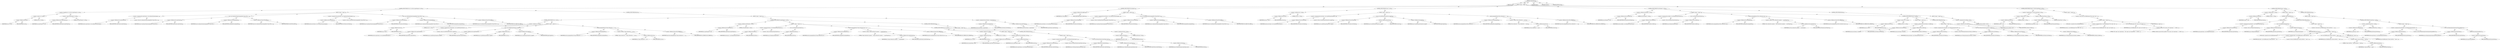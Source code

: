 digraph "createStreams" {  
"111669149706" [label = <(METHOD,createStreams)<SUB>266</SUB>> ]
"115964117015" [label = <(PARAM,this)<SUB>266</SUB>> ]
"25769803789" [label = <(BLOCK,&lt;empty&gt;,&lt;empty&gt;)<SUB>266</SUB>> ]
"47244640258" [label = <(CONTROL_STRUCTURE,IF,if (out == null &amp;&amp; outputProperty == null))<SUB>267</SUB>> ]
"30064771131" [label = <(&lt;operator&gt;.logicalAnd,out == null &amp;&amp; outputProperty == null)<SUB>267</SUB>> ]
"30064771132" [label = <(&lt;operator&gt;.equals,out == null)<SUB>267</SUB>> ]
"30064771133" [label = <(&lt;operator&gt;.fieldAccess,this.out)<SUB>267</SUB>> ]
"68719476786" [label = <(IDENTIFIER,this,out == null)> ]
"55834574868" [label = <(FIELD_IDENTIFIER,out,out)<SUB>267</SUB>> ]
"90194313228" [label = <(LITERAL,null,out == null)<SUB>267</SUB>> ]
"30064771134" [label = <(&lt;operator&gt;.equals,outputProperty == null)<SUB>267</SUB>> ]
"30064771135" [label = <(&lt;operator&gt;.fieldAccess,this.outputProperty)<SUB>267</SUB>> ]
"68719476787" [label = <(IDENTIFIER,this,outputProperty == null)> ]
"55834574869" [label = <(FIELD_IDENTIFIER,outputProperty,outputProperty)<SUB>267</SUB>> ]
"90194313229" [label = <(LITERAL,null,outputProperty == null)<SUB>267</SUB>> ]
"25769803790" [label = <(BLOCK,&lt;empty&gt;,&lt;empty&gt;)<SUB>267</SUB>> ]
"30064771136" [label = <(&lt;operator&gt;.assignment,this.outputStream = new LogOutputStream(managin...)<SUB>268</SUB>> ]
"30064771137" [label = <(&lt;operator&gt;.fieldAccess,this.outputStream)<SUB>268</SUB>> ]
"68719476788" [label = <(IDENTIFIER,this,this.outputStream = new LogOutputStream(managin...)> ]
"55834574870" [label = <(FIELD_IDENTIFIER,outputStream,outputStream)<SUB>268</SUB>> ]
"30064771138" [label = <(&lt;operator&gt;.alloc,new LogOutputStream(managingTask, Project.MSG_I...)<SUB>268</SUB>> ]
"30064771139" [label = <(&lt;init&gt;,new LogOutputStream(managingTask, Project.MSG_I...)<SUB>268</SUB>> ]
"30064771140" [label = <(&lt;operator&gt;.fieldAccess,this.outputStream)<SUB>268</SUB>> ]
"68719476789" [label = <(IDENTIFIER,this,new LogOutputStream(managingTask, Project.MSG_I...)> ]
"55834574871" [label = <(FIELD_IDENTIFIER,outputStream,outputStream)<SUB>268</SUB>> ]
"30064771141" [label = <(&lt;operator&gt;.fieldAccess,this.managingTask)<SUB>268</SUB>> ]
"68719476790" [label = <(IDENTIFIER,this,new LogOutputStream(managingTask, Project.MSG_I...)> ]
"55834574872" [label = <(FIELD_IDENTIFIER,managingTask,managingTask)<SUB>268</SUB>> ]
"30064771142" [label = <(&lt;operator&gt;.fieldAccess,Project.MSG_INFO)<SUB>268</SUB>> ]
"68719476791" [label = <(IDENTIFIER,Project,new LogOutputStream(managingTask, Project.MSG_I...)<SUB>268</SUB>> ]
"55834574873" [label = <(FIELD_IDENTIFIER,MSG_INFO,MSG_INFO)<SUB>268</SUB>> ]
"30064771143" [label = <(&lt;operator&gt;.assignment,this.errorStream = new LogOutputStream(managing...)<SUB>269</SUB>> ]
"30064771144" [label = <(&lt;operator&gt;.fieldAccess,this.errorStream)<SUB>269</SUB>> ]
"68719476792" [label = <(IDENTIFIER,this,this.errorStream = new LogOutputStream(managing...)> ]
"55834574874" [label = <(FIELD_IDENTIFIER,errorStream,errorStream)<SUB>269</SUB>> ]
"30064771145" [label = <(&lt;operator&gt;.alloc,new LogOutputStream(managingTask, Project.MSG_W...)<SUB>269</SUB>> ]
"30064771146" [label = <(&lt;init&gt;,new LogOutputStream(managingTask, Project.MSG_W...)<SUB>269</SUB>> ]
"30064771147" [label = <(&lt;operator&gt;.fieldAccess,this.errorStream)<SUB>269</SUB>> ]
"68719476793" [label = <(IDENTIFIER,this,new LogOutputStream(managingTask, Project.MSG_W...)> ]
"55834574875" [label = <(FIELD_IDENTIFIER,errorStream,errorStream)<SUB>269</SUB>> ]
"30064771148" [label = <(&lt;operator&gt;.fieldAccess,this.managingTask)<SUB>269</SUB>> ]
"68719476794" [label = <(IDENTIFIER,this,new LogOutputStream(managingTask, Project.MSG_W...)> ]
"55834574876" [label = <(FIELD_IDENTIFIER,managingTask,managingTask)<SUB>269</SUB>> ]
"30064771149" [label = <(&lt;operator&gt;.fieldAccess,Project.MSG_WARN)<SUB>269</SUB>> ]
"68719476795" [label = <(IDENTIFIER,Project,new LogOutputStream(managingTask, Project.MSG_W...)<SUB>269</SUB>> ]
"55834574877" [label = <(FIELD_IDENTIFIER,MSG_WARN,MSG_WARN)<SUB>269</SUB>> ]
"47244640259" [label = <(CONTROL_STRUCTURE,ELSE,else)<SUB>270</SUB>> ]
"25769803791" [label = <(BLOCK,&lt;empty&gt;,&lt;empty&gt;)<SUB>270</SUB>> ]
"47244640260" [label = <(CONTROL_STRUCTURE,IF,if (out != null))<SUB>271</SUB>> ]
"30064771150" [label = <(&lt;operator&gt;.notEquals,out != null)<SUB>271</SUB>> ]
"30064771151" [label = <(&lt;operator&gt;.fieldAccess,this.out)<SUB>271</SUB>> ]
"68719476796" [label = <(IDENTIFIER,this,out != null)> ]
"55834574878" [label = <(FIELD_IDENTIFIER,out,out)<SUB>271</SUB>> ]
"90194313230" [label = <(LITERAL,null,out != null)<SUB>271</SUB>> ]
"25769803792" [label = <(BLOCK,&lt;empty&gt;,&lt;empty&gt;)<SUB>271</SUB>> ]
"30064771152" [label = <(&lt;operator&gt;.assignment,this.outputStream = new LazyFileOutputStream(ou...)<SUB>272</SUB>> ]
"30064771153" [label = <(&lt;operator&gt;.fieldAccess,this.outputStream)<SUB>272</SUB>> ]
"68719476797" [label = <(IDENTIFIER,this,this.outputStream = new LazyFileOutputStream(ou...)> ]
"55834574879" [label = <(FIELD_IDENTIFIER,outputStream,outputStream)<SUB>272</SUB>> ]
"30064771154" [label = <(&lt;operator&gt;.alloc,new LazyFileOutputStream(out, append))<SUB>272</SUB>> ]
"30064771155" [label = <(&lt;init&gt;,new LazyFileOutputStream(out, append))<SUB>272</SUB>> ]
"30064771156" [label = <(&lt;operator&gt;.fieldAccess,this.outputStream)<SUB>272</SUB>> ]
"68719476798" [label = <(IDENTIFIER,this,new LazyFileOutputStream(out, append))> ]
"55834574880" [label = <(FIELD_IDENTIFIER,outputStream,outputStream)<SUB>272</SUB>> ]
"30064771157" [label = <(&lt;operator&gt;.fieldAccess,this.out)<SUB>272</SUB>> ]
"68719476799" [label = <(IDENTIFIER,this,new LazyFileOutputStream(out, append))> ]
"55834574881" [label = <(FIELD_IDENTIFIER,out,out)<SUB>272</SUB>> ]
"30064771158" [label = <(&lt;operator&gt;.fieldAccess,this.append)<SUB>272</SUB>> ]
"68719476800" [label = <(IDENTIFIER,this,new LazyFileOutputStream(out, append))> ]
"55834574882" [label = <(FIELD_IDENTIFIER,append,append)<SUB>272</SUB>> ]
"30064771159" [label = <(log,this.managingTask.log(&quot;Output redirected to &quot; +...)<SUB>273</SUB>> ]
"30064771160" [label = <(&lt;operator&gt;.fieldAccess,this.managingTask)<SUB>273</SUB>> ]
"68719476801" [label = <(IDENTIFIER,this,this.managingTask.log(&quot;Output redirected to &quot; +...)> ]
"55834574883" [label = <(FIELD_IDENTIFIER,managingTask,managingTask)<SUB>273</SUB>> ]
"30064771161" [label = <(&lt;operator&gt;.addition,&quot;Output redirected to &quot; + out)<SUB>273</SUB>> ]
"90194313231" [label = <(LITERAL,&quot;Output redirected to &quot;,&quot;Output redirected to &quot; + out)<SUB>273</SUB>> ]
"30064771162" [label = <(&lt;operator&gt;.fieldAccess,this.out)<SUB>273</SUB>> ]
"68719476802" [label = <(IDENTIFIER,this,&quot;Output redirected to &quot; + out)> ]
"55834574884" [label = <(FIELD_IDENTIFIER,out,out)<SUB>273</SUB>> ]
"30064771163" [label = <(&lt;operator&gt;.fieldAccess,Project.MSG_VERBOSE)<SUB>274</SUB>> ]
"68719476803" [label = <(IDENTIFIER,Project,this.managingTask.log(&quot;Output redirected to &quot; +...)<SUB>274</SUB>> ]
"55834574885" [label = <(FIELD_IDENTIFIER,MSG_VERBOSE,MSG_VERBOSE)<SUB>274</SUB>> ]
"47244640261" [label = <(CONTROL_STRUCTURE,IF,if (outputProperty != null))<SUB>277</SUB>> ]
"30064771164" [label = <(&lt;operator&gt;.notEquals,outputProperty != null)<SUB>277</SUB>> ]
"30064771165" [label = <(&lt;operator&gt;.fieldAccess,this.outputProperty)<SUB>277</SUB>> ]
"68719476804" [label = <(IDENTIFIER,this,outputProperty != null)> ]
"55834574886" [label = <(FIELD_IDENTIFIER,outputProperty,outputProperty)<SUB>277</SUB>> ]
"90194313232" [label = <(LITERAL,null,outputProperty != null)<SUB>277</SUB>> ]
"25769803793" [label = <(BLOCK,&lt;empty&gt;,&lt;empty&gt;)<SUB>277</SUB>> ]
"30064771166" [label = <(&lt;operator&gt;.assignment,this.baos = new ByteArrayOutputStream())<SUB>278</SUB>> ]
"30064771167" [label = <(&lt;operator&gt;.fieldAccess,this.baos)<SUB>278</SUB>> ]
"68719476805" [label = <(IDENTIFIER,this,this.baos = new ByteArrayOutputStream())> ]
"55834574887" [label = <(FIELD_IDENTIFIER,baos,baos)<SUB>278</SUB>> ]
"30064771168" [label = <(&lt;operator&gt;.alloc,new ByteArrayOutputStream())<SUB>278</SUB>> ]
"30064771169" [label = <(&lt;init&gt;,new ByteArrayOutputStream())<SUB>278</SUB>> ]
"30064771170" [label = <(&lt;operator&gt;.fieldAccess,this.baos)<SUB>278</SUB>> ]
"68719476806" [label = <(IDENTIFIER,this,new ByteArrayOutputStream())> ]
"55834574888" [label = <(FIELD_IDENTIFIER,baos,baos)<SUB>278</SUB>> ]
"30064771171" [label = <(log,this.managingTask.log(&quot;Output redirected to pro...)<SUB>279</SUB>> ]
"30064771172" [label = <(&lt;operator&gt;.fieldAccess,this.managingTask)<SUB>279</SUB>> ]
"68719476807" [label = <(IDENTIFIER,this,this.managingTask.log(&quot;Output redirected to pro...)> ]
"55834574889" [label = <(FIELD_IDENTIFIER,managingTask,managingTask)<SUB>279</SUB>> ]
"30064771173" [label = <(&lt;operator&gt;.addition,&quot;Output redirected to property: &quot; + outputProperty)<SUB>279</SUB>> ]
"90194313233" [label = <(LITERAL,&quot;Output redirected to property: &quot;,&quot;Output redirected to property: &quot; + outputProperty)<SUB>279</SUB>> ]
"30064771174" [label = <(&lt;operator&gt;.fieldAccess,this.outputProperty)<SUB>280</SUB>> ]
"68719476808" [label = <(IDENTIFIER,this,&quot;Output redirected to property: &quot; + outputProperty)> ]
"55834574890" [label = <(FIELD_IDENTIFIER,outputProperty,outputProperty)<SUB>280</SUB>> ]
"30064771175" [label = <(&lt;operator&gt;.fieldAccess,Project.MSG_VERBOSE)<SUB>280</SUB>> ]
"68719476809" [label = <(IDENTIFIER,Project,this.managingTask.log(&quot;Output redirected to pro...)<SUB>280</SUB>> ]
"55834574891" [label = <(FIELD_IDENTIFIER,MSG_VERBOSE,MSG_VERBOSE)<SUB>280</SUB>> ]
"47244640262" [label = <(CONTROL_STRUCTURE,IF,if (out == null))<SUB>281</SUB>> ]
"30064771176" [label = <(&lt;operator&gt;.equals,out == null)<SUB>281</SUB>> ]
"30064771177" [label = <(&lt;operator&gt;.fieldAccess,this.out)<SUB>281</SUB>> ]
"68719476810" [label = <(IDENTIFIER,this,out == null)> ]
"55834574892" [label = <(FIELD_IDENTIFIER,out,out)<SUB>281</SUB>> ]
"90194313234" [label = <(LITERAL,null,out == null)<SUB>281</SUB>> ]
"25769803794" [label = <(BLOCK,&lt;empty&gt;,&lt;empty&gt;)<SUB>281</SUB>> ]
"30064771178" [label = <(&lt;operator&gt;.assignment,this.outputStream = baos)<SUB>282</SUB>> ]
"30064771179" [label = <(&lt;operator&gt;.fieldAccess,this.outputStream)<SUB>282</SUB>> ]
"68719476811" [label = <(IDENTIFIER,this,this.outputStream = baos)> ]
"55834574893" [label = <(FIELD_IDENTIFIER,outputStream,outputStream)<SUB>282</SUB>> ]
"30064771180" [label = <(&lt;operator&gt;.fieldAccess,this.baos)<SUB>282</SUB>> ]
"68719476812" [label = <(IDENTIFIER,this,this.outputStream = baos)> ]
"55834574894" [label = <(FIELD_IDENTIFIER,baos,baos)<SUB>282</SUB>> ]
"47244640263" [label = <(CONTROL_STRUCTURE,ELSE,else)<SUB>283</SUB>> ]
"25769803795" [label = <(BLOCK,&lt;empty&gt;,&lt;empty&gt;)<SUB>283</SUB>> ]
"30064771181" [label = <(&lt;operator&gt;.assignment,this.outputStream = new TeeOutputStream(outputS...)<SUB>284</SUB>> ]
"30064771182" [label = <(&lt;operator&gt;.fieldAccess,this.outputStream)<SUB>284</SUB>> ]
"68719476813" [label = <(IDENTIFIER,this,this.outputStream = new TeeOutputStream(outputS...)> ]
"55834574895" [label = <(FIELD_IDENTIFIER,outputStream,outputStream)<SUB>284</SUB>> ]
"30064771183" [label = <(&lt;operator&gt;.alloc,new TeeOutputStream(outputStream, baos))<SUB>284</SUB>> ]
"30064771184" [label = <(&lt;init&gt;,new TeeOutputStream(outputStream, baos))<SUB>284</SUB>> ]
"30064771185" [label = <(&lt;operator&gt;.fieldAccess,this.outputStream)<SUB>284</SUB>> ]
"68719476814" [label = <(IDENTIFIER,this,new TeeOutputStream(outputStream, baos))> ]
"55834574896" [label = <(FIELD_IDENTIFIER,outputStream,outputStream)<SUB>284</SUB>> ]
"30064771186" [label = <(&lt;operator&gt;.fieldAccess,this.outputStream)<SUB>284</SUB>> ]
"68719476815" [label = <(IDENTIFIER,this,new TeeOutputStream(outputStream, baos))> ]
"55834574897" [label = <(FIELD_IDENTIFIER,outputStream,outputStream)<SUB>284</SUB>> ]
"30064771187" [label = <(&lt;operator&gt;.fieldAccess,this.baos)<SUB>284</SUB>> ]
"68719476816" [label = <(IDENTIFIER,this,new TeeOutputStream(outputStream, baos))> ]
"55834574898" [label = <(FIELD_IDENTIFIER,baos,baos)<SUB>284</SUB>> ]
"47244640264" [label = <(CONTROL_STRUCTURE,ELSE,else)<SUB>286</SUB>> ]
"25769803796" [label = <(BLOCK,&lt;empty&gt;,&lt;empty&gt;)<SUB>286</SUB>> ]
"30064771188" [label = <(&lt;operator&gt;.assignment,this.baos = null)<SUB>287</SUB>> ]
"30064771189" [label = <(&lt;operator&gt;.fieldAccess,this.baos)<SUB>287</SUB>> ]
"68719476817" [label = <(IDENTIFIER,this,this.baos = null)> ]
"55834574899" [label = <(FIELD_IDENTIFIER,baos,baos)<SUB>287</SUB>> ]
"90194313235" [label = <(LITERAL,null,this.baos = null)<SUB>287</SUB>> ]
"30064771190" [label = <(&lt;operator&gt;.assignment,this.errorStream = outputStream)<SUB>290</SUB>> ]
"30064771191" [label = <(&lt;operator&gt;.fieldAccess,this.errorStream)<SUB>290</SUB>> ]
"68719476818" [label = <(IDENTIFIER,this,this.errorStream = outputStream)> ]
"55834574900" [label = <(FIELD_IDENTIFIER,errorStream,errorStream)<SUB>290</SUB>> ]
"30064771192" [label = <(&lt;operator&gt;.fieldAccess,this.outputStream)<SUB>290</SUB>> ]
"68719476819" [label = <(IDENTIFIER,this,this.errorStream = outputStream)> ]
"55834574901" [label = <(FIELD_IDENTIFIER,outputStream,outputStream)<SUB>290</SUB>> ]
"47244640265" [label = <(CONTROL_STRUCTURE,IF,if (this.logError))<SUB>293</SUB>> ]
"30064771193" [label = <(&lt;operator&gt;.fieldAccess,this.logError)<SUB>293</SUB>> ]
"68719476820" [label = <(IDENTIFIER,this,if (this.logError))> ]
"55834574902" [label = <(FIELD_IDENTIFIER,logError,logError)<SUB>293</SUB>> ]
"25769803797" [label = <(BLOCK,&lt;empty&gt;,&lt;empty&gt;)<SUB>293</SUB>> ]
"30064771194" [label = <(&lt;operator&gt;.assignment,this.errorStream = new LogOutputStream(managing...)<SUB>294</SUB>> ]
"30064771195" [label = <(&lt;operator&gt;.fieldAccess,this.errorStream)<SUB>294</SUB>> ]
"68719476821" [label = <(IDENTIFIER,this,this.errorStream = new LogOutputStream(managing...)> ]
"55834574903" [label = <(FIELD_IDENTIFIER,errorStream,errorStream)<SUB>294</SUB>> ]
"30064771196" [label = <(&lt;operator&gt;.alloc,new LogOutputStream(managingTask, Project.MSG_W...)<SUB>294</SUB>> ]
"30064771197" [label = <(&lt;init&gt;,new LogOutputStream(managingTask, Project.MSG_W...)<SUB>294</SUB>> ]
"30064771198" [label = <(&lt;operator&gt;.fieldAccess,this.errorStream)<SUB>294</SUB>> ]
"68719476822" [label = <(IDENTIFIER,this,new LogOutputStream(managingTask, Project.MSG_W...)> ]
"55834574904" [label = <(FIELD_IDENTIFIER,errorStream,errorStream)<SUB>294</SUB>> ]
"30064771199" [label = <(&lt;operator&gt;.fieldAccess,this.managingTask)<SUB>294</SUB>> ]
"68719476823" [label = <(IDENTIFIER,this,new LogOutputStream(managingTask, Project.MSG_W...)> ]
"55834574905" [label = <(FIELD_IDENTIFIER,managingTask,managingTask)<SUB>294</SUB>> ]
"30064771200" [label = <(&lt;operator&gt;.fieldAccess,Project.MSG_WARN)<SUB>294</SUB>> ]
"68719476824" [label = <(IDENTIFIER,Project,new LogOutputStream(managingTask, Project.MSG_W...)<SUB>294</SUB>> ]
"55834574906" [label = <(FIELD_IDENTIFIER,MSG_WARN,MSG_WARN)<SUB>294</SUB>> ]
"47244640266" [label = <(CONTROL_STRUCTURE,IF,if (error != null))<SUB>297</SUB>> ]
"30064771201" [label = <(&lt;operator&gt;.notEquals,error != null)<SUB>297</SUB>> ]
"30064771202" [label = <(&lt;operator&gt;.fieldAccess,this.error)<SUB>297</SUB>> ]
"68719476825" [label = <(IDENTIFIER,this,error != null)> ]
"55834574907" [label = <(FIELD_IDENTIFIER,error,error)<SUB>297</SUB>> ]
"90194313236" [label = <(LITERAL,null,error != null)<SUB>297</SUB>> ]
"25769803798" [label = <(BLOCK,&lt;empty&gt;,&lt;empty&gt;)<SUB>297</SUB>> ]
"30064771203" [label = <(&lt;operator&gt;.assignment,this.errorStream = new LazyFileOutputStream(err...)<SUB>298</SUB>> ]
"30064771204" [label = <(&lt;operator&gt;.fieldAccess,this.errorStream)<SUB>298</SUB>> ]
"68719476826" [label = <(IDENTIFIER,this,this.errorStream = new LazyFileOutputStream(err...)> ]
"55834574908" [label = <(FIELD_IDENTIFIER,errorStream,errorStream)<SUB>298</SUB>> ]
"30064771205" [label = <(&lt;operator&gt;.alloc,new LazyFileOutputStream(error, append))<SUB>298</SUB>> ]
"30064771206" [label = <(&lt;init&gt;,new LazyFileOutputStream(error, append))<SUB>298</SUB>> ]
"30064771207" [label = <(&lt;operator&gt;.fieldAccess,this.errorStream)<SUB>298</SUB>> ]
"68719476827" [label = <(IDENTIFIER,this,new LazyFileOutputStream(error, append))> ]
"55834574909" [label = <(FIELD_IDENTIFIER,errorStream,errorStream)<SUB>298</SUB>> ]
"30064771208" [label = <(&lt;operator&gt;.fieldAccess,this.error)<SUB>298</SUB>> ]
"68719476828" [label = <(IDENTIFIER,this,new LazyFileOutputStream(error, append))> ]
"55834574910" [label = <(FIELD_IDENTIFIER,error,error)<SUB>298</SUB>> ]
"30064771209" [label = <(&lt;operator&gt;.fieldAccess,this.append)<SUB>298</SUB>> ]
"68719476829" [label = <(IDENTIFIER,this,new LazyFileOutputStream(error, append))> ]
"55834574911" [label = <(FIELD_IDENTIFIER,append,append)<SUB>298</SUB>> ]
"30064771210" [label = <(log,this.managingTask.log(&quot;Error redirected to &quot; + ...)<SUB>299</SUB>> ]
"30064771211" [label = <(&lt;operator&gt;.fieldAccess,this.managingTask)<SUB>299</SUB>> ]
"68719476830" [label = <(IDENTIFIER,this,this.managingTask.log(&quot;Error redirected to &quot; + ...)> ]
"55834574912" [label = <(FIELD_IDENTIFIER,managingTask,managingTask)<SUB>299</SUB>> ]
"30064771212" [label = <(&lt;operator&gt;.addition,&quot;Error redirected to &quot; + error)<SUB>299</SUB>> ]
"90194313237" [label = <(LITERAL,&quot;Error redirected to &quot;,&quot;Error redirected to &quot; + error)<SUB>299</SUB>> ]
"30064771213" [label = <(&lt;operator&gt;.fieldAccess,this.error)<SUB>299</SUB>> ]
"68719476831" [label = <(IDENTIFIER,this,&quot;Error redirected to &quot; + error)> ]
"55834574913" [label = <(FIELD_IDENTIFIER,error,error)<SUB>299</SUB>> ]
"30064771214" [label = <(&lt;operator&gt;.fieldAccess,Project.MSG_VERBOSE)<SUB>300</SUB>> ]
"68719476832" [label = <(IDENTIFIER,Project,this.managingTask.log(&quot;Error redirected to &quot; + ...)<SUB>300</SUB>> ]
"55834574914" [label = <(FIELD_IDENTIFIER,MSG_VERBOSE,MSG_VERBOSE)<SUB>300</SUB>> ]
"47244640267" [label = <(CONTROL_STRUCTURE,IF,if (errorProperty != null))<SUB>303</SUB>> ]
"30064771215" [label = <(&lt;operator&gt;.notEquals,errorProperty != null)<SUB>303</SUB>> ]
"30064771216" [label = <(&lt;operator&gt;.fieldAccess,this.errorProperty)<SUB>303</SUB>> ]
"68719476833" [label = <(IDENTIFIER,this,errorProperty != null)> ]
"55834574915" [label = <(FIELD_IDENTIFIER,errorProperty,errorProperty)<SUB>303</SUB>> ]
"90194313238" [label = <(LITERAL,null,errorProperty != null)<SUB>303</SUB>> ]
"25769803799" [label = <(BLOCK,&lt;empty&gt;,&lt;empty&gt;)<SUB>303</SUB>> ]
"30064771217" [label = <(&lt;operator&gt;.assignment,this.errorBaos = new ByteArrayOutputStream())<SUB>304</SUB>> ]
"30064771218" [label = <(&lt;operator&gt;.fieldAccess,this.errorBaos)<SUB>304</SUB>> ]
"68719476834" [label = <(IDENTIFIER,this,this.errorBaos = new ByteArrayOutputStream())> ]
"55834574916" [label = <(FIELD_IDENTIFIER,errorBaos,errorBaos)<SUB>304</SUB>> ]
"30064771219" [label = <(&lt;operator&gt;.alloc,new ByteArrayOutputStream())<SUB>304</SUB>> ]
"30064771220" [label = <(&lt;init&gt;,new ByteArrayOutputStream())<SUB>304</SUB>> ]
"30064771221" [label = <(&lt;operator&gt;.fieldAccess,this.errorBaos)<SUB>304</SUB>> ]
"68719476835" [label = <(IDENTIFIER,this,new ByteArrayOutputStream())> ]
"55834574917" [label = <(FIELD_IDENTIFIER,errorBaos,errorBaos)<SUB>304</SUB>> ]
"30064771222" [label = <(log,this.managingTask.log(&quot;Error redirected to prop...)<SUB>305</SUB>> ]
"30064771223" [label = <(&lt;operator&gt;.fieldAccess,this.managingTask)<SUB>305</SUB>> ]
"68719476836" [label = <(IDENTIFIER,this,this.managingTask.log(&quot;Error redirected to prop...)> ]
"55834574918" [label = <(FIELD_IDENTIFIER,managingTask,managingTask)<SUB>305</SUB>> ]
"30064771224" [label = <(&lt;operator&gt;.addition,&quot;Error redirected to property: &quot; + errorProperty)<SUB>305</SUB>> ]
"90194313239" [label = <(LITERAL,&quot;Error redirected to property: &quot;,&quot;Error redirected to property: &quot; + errorProperty)<SUB>305</SUB>> ]
"30064771225" [label = <(&lt;operator&gt;.fieldAccess,this.errorProperty)<SUB>305</SUB>> ]
"68719476837" [label = <(IDENTIFIER,this,&quot;Error redirected to property: &quot; + errorProperty)> ]
"55834574919" [label = <(FIELD_IDENTIFIER,errorProperty,errorProperty)<SUB>305</SUB>> ]
"30064771226" [label = <(&lt;operator&gt;.fieldAccess,Project.MSG_VERBOSE)<SUB>306</SUB>> ]
"68719476838" [label = <(IDENTIFIER,Project,this.managingTask.log(&quot;Error redirected to prop...)<SUB>306</SUB>> ]
"55834574920" [label = <(FIELD_IDENTIFIER,MSG_VERBOSE,MSG_VERBOSE)<SUB>306</SUB>> ]
"47244640268" [label = <(CONTROL_STRUCTURE,IF,if (error == null))<SUB>307</SUB>> ]
"30064771227" [label = <(&lt;operator&gt;.equals,error == null)<SUB>307</SUB>> ]
"30064771228" [label = <(&lt;operator&gt;.fieldAccess,this.error)<SUB>307</SUB>> ]
"68719476839" [label = <(IDENTIFIER,this,error == null)> ]
"55834574921" [label = <(FIELD_IDENTIFIER,error,error)<SUB>307</SUB>> ]
"90194313240" [label = <(LITERAL,null,error == null)<SUB>307</SUB>> ]
"25769803800" [label = <(BLOCK,&lt;empty&gt;,&lt;empty&gt;)<SUB>307</SUB>> ]
"30064771229" [label = <(&lt;operator&gt;.assignment,this.errorStream = errorBaos)<SUB>308</SUB>> ]
"30064771230" [label = <(&lt;operator&gt;.fieldAccess,this.errorStream)<SUB>308</SUB>> ]
"68719476840" [label = <(IDENTIFIER,this,this.errorStream = errorBaos)> ]
"55834574922" [label = <(FIELD_IDENTIFIER,errorStream,errorStream)<SUB>308</SUB>> ]
"30064771231" [label = <(&lt;operator&gt;.fieldAccess,this.errorBaos)<SUB>308</SUB>> ]
"68719476841" [label = <(IDENTIFIER,this,this.errorStream = errorBaos)> ]
"55834574923" [label = <(FIELD_IDENTIFIER,errorBaos,errorBaos)<SUB>308</SUB>> ]
"47244640269" [label = <(CONTROL_STRUCTURE,ELSE,else)<SUB>309</SUB>> ]
"25769803801" [label = <(BLOCK,&lt;empty&gt;,&lt;empty&gt;)<SUB>309</SUB>> ]
"30064771232" [label = <(&lt;operator&gt;.assignment,this.errorStream = new TeeOutputStream(errorStr...)<SUB>310</SUB>> ]
"30064771233" [label = <(&lt;operator&gt;.fieldAccess,this.errorStream)<SUB>310</SUB>> ]
"68719476842" [label = <(IDENTIFIER,this,this.errorStream = new TeeOutputStream(errorStr...)> ]
"55834574924" [label = <(FIELD_IDENTIFIER,errorStream,errorStream)<SUB>310</SUB>> ]
"30064771234" [label = <(&lt;operator&gt;.alloc,new TeeOutputStream(errorStream, errorBaos))<SUB>310</SUB>> ]
"30064771235" [label = <(&lt;init&gt;,new TeeOutputStream(errorStream, errorBaos))<SUB>310</SUB>> ]
"30064771236" [label = <(&lt;operator&gt;.fieldAccess,this.errorStream)<SUB>310</SUB>> ]
"68719476843" [label = <(IDENTIFIER,this,new TeeOutputStream(errorStream, errorBaos))> ]
"55834574925" [label = <(FIELD_IDENTIFIER,errorStream,errorStream)<SUB>310</SUB>> ]
"30064771237" [label = <(&lt;operator&gt;.fieldAccess,this.errorStream)<SUB>310</SUB>> ]
"68719476844" [label = <(IDENTIFIER,this,new TeeOutputStream(errorStream, errorBaos))> ]
"55834574926" [label = <(FIELD_IDENTIFIER,errorStream,errorStream)<SUB>310</SUB>> ]
"30064771238" [label = <(&lt;operator&gt;.fieldAccess,this.errorBaos)<SUB>310</SUB>> ]
"68719476845" [label = <(IDENTIFIER,this,new TeeOutputStream(errorStream, errorBaos))> ]
"55834574927" [label = <(FIELD_IDENTIFIER,errorBaos,errorBaos)<SUB>310</SUB>> ]
"47244640270" [label = <(CONTROL_STRUCTURE,ELSE,else)<SUB>312</SUB>> ]
"25769803802" [label = <(BLOCK,&lt;empty&gt;,&lt;empty&gt;)<SUB>312</SUB>> ]
"30064771239" [label = <(&lt;operator&gt;.assignment,this.errorBaos = null)<SUB>313</SUB>> ]
"30064771240" [label = <(&lt;operator&gt;.fieldAccess,this.errorBaos)<SUB>313</SUB>> ]
"68719476846" [label = <(IDENTIFIER,this,this.errorBaos = null)> ]
"55834574928" [label = <(FIELD_IDENTIFIER,errorBaos,errorBaos)<SUB>313</SUB>> ]
"90194313241" [label = <(LITERAL,null,this.errorBaos = null)<SUB>313</SUB>> ]
"47244640271" [label = <(CONTROL_STRUCTURE,IF,if (input != null &amp;&amp; inputString != null))<SUB>316</SUB>> ]
"30064771241" [label = <(&lt;operator&gt;.logicalAnd,input != null &amp;&amp; inputString != null)<SUB>316</SUB>> ]
"30064771242" [label = <(&lt;operator&gt;.notEquals,input != null)<SUB>316</SUB>> ]
"30064771243" [label = <(&lt;operator&gt;.fieldAccess,this.input)<SUB>316</SUB>> ]
"68719476847" [label = <(IDENTIFIER,this,input != null)> ]
"55834574929" [label = <(FIELD_IDENTIFIER,input,input)<SUB>316</SUB>> ]
"90194313242" [label = <(LITERAL,null,input != null)<SUB>316</SUB>> ]
"30064771244" [label = <(&lt;operator&gt;.notEquals,inputString != null)<SUB>316</SUB>> ]
"30064771245" [label = <(&lt;operator&gt;.fieldAccess,this.inputString)<SUB>316</SUB>> ]
"68719476848" [label = <(IDENTIFIER,this,inputString != null)> ]
"55834574930" [label = <(FIELD_IDENTIFIER,inputString,inputString)<SUB>316</SUB>> ]
"90194313243" [label = <(LITERAL,null,inputString != null)<SUB>316</SUB>> ]
"25769803803" [label = <(BLOCK,&lt;empty&gt;,&lt;empty&gt;)<SUB>316</SUB>> ]
"30064771246" [label = <(&lt;operator&gt;.throw,throw new BuildException(&quot;The \&quot;input\&quot; and \&quot;i...)<SUB>317</SUB>> ]
"25769803804" [label = <(BLOCK,&lt;empty&gt;,&lt;empty&gt;)<SUB>317</SUB>> ]
"94489280516" [label = <(LOCAL,$obj1: org.apache.tools.ant.BuildException)<SUB>317</SUB>> ]
"30064771247" [label = <(&lt;operator&gt;.assignment,$obj1 = new BuildException(&quot;The \&quot;input\&quot; and \...)<SUB>317</SUB>> ]
"68719476849" [label = <(IDENTIFIER,$obj1,$obj1 = new BuildException(&quot;The \&quot;input\&quot; and \...)<SUB>317</SUB>> ]
"30064771248" [label = <(&lt;operator&gt;.alloc,new BuildException(&quot;The \&quot;input\&quot; and \&quot;inputst...)<SUB>317</SUB>> ]
"30064771249" [label = <(&lt;init&gt;,new BuildException(&quot;The \&quot;input\&quot; and \&quot;inputst...)<SUB>317</SUB>> ]
"68719476850" [label = <(IDENTIFIER,$obj1,new BuildException(&quot;The \&quot;input\&quot; and \&quot;inputst...)<SUB>317</SUB>> ]
"30064771250" [label = <(&lt;operator&gt;.addition,&quot;The \&quot;input\&quot; and \&quot;inputstring\&quot; &quot; + &quot;attribu...)<SUB>317</SUB>> ]
"90194313244" [label = <(LITERAL,&quot;The \&quot;input\&quot; and \&quot;inputstring\&quot; &quot;,&quot;The \&quot;input\&quot; and \&quot;inputstring\&quot; &quot; + &quot;attribu...)<SUB>317</SUB>> ]
"90194313245" [label = <(LITERAL,&quot;attributes cannot both be specified&quot;,&quot;The \&quot;input\&quot; and \&quot;inputstring\&quot; &quot; + &quot;attribu...)<SUB>318</SUB>> ]
"68719476851" [label = <(IDENTIFIER,$obj1,&lt;empty&gt;)<SUB>317</SUB>> ]
"47244640272" [label = <(CONTROL_STRUCTURE,IF,if (input != null))<SUB>320</SUB>> ]
"30064771251" [label = <(&lt;operator&gt;.notEquals,input != null)<SUB>320</SUB>> ]
"30064771252" [label = <(&lt;operator&gt;.fieldAccess,this.input)<SUB>320</SUB>> ]
"68719476852" [label = <(IDENTIFIER,this,input != null)> ]
"55834574931" [label = <(FIELD_IDENTIFIER,input,input)<SUB>320</SUB>> ]
"90194313246" [label = <(LITERAL,null,input != null)<SUB>320</SUB>> ]
"25769803805" [label = <(BLOCK,&lt;empty&gt;,&lt;empty&gt;)<SUB>320</SUB>> ]
"47244640273" [label = <(CONTROL_STRUCTURE,TRY,try)<SUB>321</SUB>> ]
"25769803806" [label = <(BLOCK,try,try)<SUB>321</SUB>> ]
"30064771253" [label = <(&lt;operator&gt;.assignment,this.inputStream = new FileInputStream(input))<SUB>322</SUB>> ]
"30064771254" [label = <(&lt;operator&gt;.fieldAccess,this.inputStream)<SUB>322</SUB>> ]
"68719476853" [label = <(IDENTIFIER,this,this.inputStream = new FileInputStream(input))> ]
"55834574932" [label = <(FIELD_IDENTIFIER,inputStream,inputStream)<SUB>322</SUB>> ]
"30064771255" [label = <(&lt;operator&gt;.alloc,new FileInputStream(input))<SUB>322</SUB>> ]
"30064771256" [label = <(&lt;init&gt;,new FileInputStream(input))<SUB>322</SUB>> ]
"30064771257" [label = <(&lt;operator&gt;.fieldAccess,this.inputStream)<SUB>322</SUB>> ]
"68719476854" [label = <(IDENTIFIER,this,new FileInputStream(input))> ]
"55834574933" [label = <(FIELD_IDENTIFIER,inputStream,inputStream)<SUB>322</SUB>> ]
"30064771258" [label = <(&lt;operator&gt;.fieldAccess,this.input)<SUB>322</SUB>> ]
"68719476855" [label = <(IDENTIFIER,this,new FileInputStream(input))> ]
"55834574934" [label = <(FIELD_IDENTIFIER,input,input)<SUB>322</SUB>> ]
"47244640274" [label = <(CONTROL_STRUCTURE,CATCH,catch)<SUB>323</SUB>> ]
"25769803807" [label = <(BLOCK,&lt;empty&gt;,&lt;empty&gt;)<SUB>323</SUB>> ]
"30064771259" [label = <(&lt;operator&gt;.throw,throw new BuildException(&quot;Cannot read from &quot; + ...)<SUB>324</SUB>> ]
"25769803808" [label = <(BLOCK,&lt;empty&gt;,&lt;empty&gt;)<SUB>324</SUB>> ]
"94489280517" [label = <(LOCAL,$obj2: org.apache.tools.ant.BuildException)<SUB>324</SUB>> ]
"30064771260" [label = <(&lt;operator&gt;.assignment,$obj2 = new BuildException(&quot;Cannot read from &quot; ...)<SUB>324</SUB>> ]
"68719476856" [label = <(IDENTIFIER,$obj2,$obj2 = new BuildException(&quot;Cannot read from &quot; ...)<SUB>324</SUB>> ]
"30064771261" [label = <(&lt;operator&gt;.alloc,new BuildException(&quot;Cannot read from &quot; + input,...)<SUB>324</SUB>> ]
"30064771262" [label = <(&lt;init&gt;,new BuildException(&quot;Cannot read from &quot; + input,...)<SUB>324</SUB>> ]
"68719476857" [label = <(IDENTIFIER,$obj2,new BuildException(&quot;Cannot read from &quot; + input,...)<SUB>324</SUB>> ]
"30064771263" [label = <(&lt;operator&gt;.addition,&quot;Cannot read from &quot; + input)<SUB>324</SUB>> ]
"90194313247" [label = <(LITERAL,&quot;Cannot read from &quot;,&quot;Cannot read from &quot; + input)<SUB>324</SUB>> ]
"30064771264" [label = <(&lt;operator&gt;.fieldAccess,this.input)<SUB>324</SUB>> ]
"68719476858" [label = <(IDENTIFIER,this,&quot;Cannot read from &quot; + input)> ]
"55834574935" [label = <(FIELD_IDENTIFIER,input,input)<SUB>324</SUB>> ]
"68719476859" [label = <(IDENTIFIER,fne,new BuildException(&quot;Cannot read from &quot; + input,...)<SUB>324</SUB>> ]
"68719476860" [label = <(IDENTIFIER,$obj2,&lt;empty&gt;)<SUB>324</SUB>> ]
"47244640275" [label = <(CONTROL_STRUCTURE,ELSE,else)<SUB>326</SUB>> ]
"25769803809" [label = <(BLOCK,&lt;empty&gt;,&lt;empty&gt;)<SUB>326</SUB>> ]
"47244640276" [label = <(CONTROL_STRUCTURE,IF,if (inputString != null))<SUB>326</SUB>> ]
"30064771265" [label = <(&lt;operator&gt;.notEquals,inputString != null)<SUB>326</SUB>> ]
"30064771266" [label = <(&lt;operator&gt;.fieldAccess,this.inputString)<SUB>326</SUB>> ]
"68719476861" [label = <(IDENTIFIER,this,inputString != null)> ]
"55834574936" [label = <(FIELD_IDENTIFIER,inputString,inputString)<SUB>326</SUB>> ]
"90194313248" [label = <(LITERAL,null,inputString != null)<SUB>326</SUB>> ]
"25769803810" [label = <(BLOCK,&lt;empty&gt;,&lt;empty&gt;)<SUB>326</SUB>> ]
"30064771267" [label = <(&lt;operator&gt;.assignment,this.inputStream = new ByteArrayInputStream(inp...)<SUB>327</SUB>> ]
"30064771268" [label = <(&lt;operator&gt;.fieldAccess,this.inputStream)<SUB>327</SUB>> ]
"68719476862" [label = <(IDENTIFIER,this,this.inputStream = new ByteArrayInputStream(inp...)> ]
"55834574937" [label = <(FIELD_IDENTIFIER,inputStream,inputStream)<SUB>327</SUB>> ]
"30064771269" [label = <(&lt;operator&gt;.alloc,new ByteArrayInputStream(inputString.getBytes()))<SUB>327</SUB>> ]
"30064771270" [label = <(&lt;init&gt;,new ByteArrayInputStream(inputString.getBytes()))<SUB>327</SUB>> ]
"30064771271" [label = <(&lt;operator&gt;.fieldAccess,this.inputStream)<SUB>327</SUB>> ]
"68719476863" [label = <(IDENTIFIER,this,new ByteArrayInputStream(inputString.getBytes()))> ]
"55834574938" [label = <(FIELD_IDENTIFIER,inputStream,inputStream)<SUB>327</SUB>> ]
"30064771272" [label = <(getBytes,this.inputString.getBytes())<SUB>327</SUB>> ]
"30064771273" [label = <(&lt;operator&gt;.fieldAccess,this.inputString)<SUB>327</SUB>> ]
"68719476864" [label = <(IDENTIFIER,this,this.inputString.getBytes())> ]
"55834574939" [label = <(FIELD_IDENTIFIER,inputString,inputString)<SUB>327</SUB>> ]
"133143986212" [label = <(MODIFIER,PUBLIC)> ]
"133143986213" [label = <(MODIFIER,VIRTUAL)> ]
"128849018890" [label = <(METHOD_RETURN,void)<SUB>266</SUB>> ]
  "111669149706" -> "115964117015"  [ label = "AST: "] 
  "111669149706" -> "25769803789"  [ label = "AST: "] 
  "111669149706" -> "133143986212"  [ label = "AST: "] 
  "111669149706" -> "133143986213"  [ label = "AST: "] 
  "111669149706" -> "128849018890"  [ label = "AST: "] 
  "25769803789" -> "47244640258"  [ label = "AST: "] 
  "25769803789" -> "47244640265"  [ label = "AST: "] 
  "25769803789" -> "47244640266"  [ label = "AST: "] 
  "25769803789" -> "47244640267"  [ label = "AST: "] 
  "25769803789" -> "47244640271"  [ label = "AST: "] 
  "25769803789" -> "47244640272"  [ label = "AST: "] 
  "47244640258" -> "30064771131"  [ label = "AST: "] 
  "47244640258" -> "25769803790"  [ label = "AST: "] 
  "47244640258" -> "47244640259"  [ label = "AST: "] 
  "30064771131" -> "30064771132"  [ label = "AST: "] 
  "30064771131" -> "30064771134"  [ label = "AST: "] 
  "30064771132" -> "30064771133"  [ label = "AST: "] 
  "30064771132" -> "90194313228"  [ label = "AST: "] 
  "30064771133" -> "68719476786"  [ label = "AST: "] 
  "30064771133" -> "55834574868"  [ label = "AST: "] 
  "30064771134" -> "30064771135"  [ label = "AST: "] 
  "30064771134" -> "90194313229"  [ label = "AST: "] 
  "30064771135" -> "68719476787"  [ label = "AST: "] 
  "30064771135" -> "55834574869"  [ label = "AST: "] 
  "25769803790" -> "30064771136"  [ label = "AST: "] 
  "25769803790" -> "30064771139"  [ label = "AST: "] 
  "25769803790" -> "30064771143"  [ label = "AST: "] 
  "25769803790" -> "30064771146"  [ label = "AST: "] 
  "30064771136" -> "30064771137"  [ label = "AST: "] 
  "30064771136" -> "30064771138"  [ label = "AST: "] 
  "30064771137" -> "68719476788"  [ label = "AST: "] 
  "30064771137" -> "55834574870"  [ label = "AST: "] 
  "30064771139" -> "30064771140"  [ label = "AST: "] 
  "30064771139" -> "30064771141"  [ label = "AST: "] 
  "30064771139" -> "30064771142"  [ label = "AST: "] 
  "30064771140" -> "68719476789"  [ label = "AST: "] 
  "30064771140" -> "55834574871"  [ label = "AST: "] 
  "30064771141" -> "68719476790"  [ label = "AST: "] 
  "30064771141" -> "55834574872"  [ label = "AST: "] 
  "30064771142" -> "68719476791"  [ label = "AST: "] 
  "30064771142" -> "55834574873"  [ label = "AST: "] 
  "30064771143" -> "30064771144"  [ label = "AST: "] 
  "30064771143" -> "30064771145"  [ label = "AST: "] 
  "30064771144" -> "68719476792"  [ label = "AST: "] 
  "30064771144" -> "55834574874"  [ label = "AST: "] 
  "30064771146" -> "30064771147"  [ label = "AST: "] 
  "30064771146" -> "30064771148"  [ label = "AST: "] 
  "30064771146" -> "30064771149"  [ label = "AST: "] 
  "30064771147" -> "68719476793"  [ label = "AST: "] 
  "30064771147" -> "55834574875"  [ label = "AST: "] 
  "30064771148" -> "68719476794"  [ label = "AST: "] 
  "30064771148" -> "55834574876"  [ label = "AST: "] 
  "30064771149" -> "68719476795"  [ label = "AST: "] 
  "30064771149" -> "55834574877"  [ label = "AST: "] 
  "47244640259" -> "25769803791"  [ label = "AST: "] 
  "25769803791" -> "47244640260"  [ label = "AST: "] 
  "25769803791" -> "47244640261"  [ label = "AST: "] 
  "25769803791" -> "30064771190"  [ label = "AST: "] 
  "47244640260" -> "30064771150"  [ label = "AST: "] 
  "47244640260" -> "25769803792"  [ label = "AST: "] 
  "30064771150" -> "30064771151"  [ label = "AST: "] 
  "30064771150" -> "90194313230"  [ label = "AST: "] 
  "30064771151" -> "68719476796"  [ label = "AST: "] 
  "30064771151" -> "55834574878"  [ label = "AST: "] 
  "25769803792" -> "30064771152"  [ label = "AST: "] 
  "25769803792" -> "30064771155"  [ label = "AST: "] 
  "25769803792" -> "30064771159"  [ label = "AST: "] 
  "30064771152" -> "30064771153"  [ label = "AST: "] 
  "30064771152" -> "30064771154"  [ label = "AST: "] 
  "30064771153" -> "68719476797"  [ label = "AST: "] 
  "30064771153" -> "55834574879"  [ label = "AST: "] 
  "30064771155" -> "30064771156"  [ label = "AST: "] 
  "30064771155" -> "30064771157"  [ label = "AST: "] 
  "30064771155" -> "30064771158"  [ label = "AST: "] 
  "30064771156" -> "68719476798"  [ label = "AST: "] 
  "30064771156" -> "55834574880"  [ label = "AST: "] 
  "30064771157" -> "68719476799"  [ label = "AST: "] 
  "30064771157" -> "55834574881"  [ label = "AST: "] 
  "30064771158" -> "68719476800"  [ label = "AST: "] 
  "30064771158" -> "55834574882"  [ label = "AST: "] 
  "30064771159" -> "30064771160"  [ label = "AST: "] 
  "30064771159" -> "30064771161"  [ label = "AST: "] 
  "30064771159" -> "30064771163"  [ label = "AST: "] 
  "30064771160" -> "68719476801"  [ label = "AST: "] 
  "30064771160" -> "55834574883"  [ label = "AST: "] 
  "30064771161" -> "90194313231"  [ label = "AST: "] 
  "30064771161" -> "30064771162"  [ label = "AST: "] 
  "30064771162" -> "68719476802"  [ label = "AST: "] 
  "30064771162" -> "55834574884"  [ label = "AST: "] 
  "30064771163" -> "68719476803"  [ label = "AST: "] 
  "30064771163" -> "55834574885"  [ label = "AST: "] 
  "47244640261" -> "30064771164"  [ label = "AST: "] 
  "47244640261" -> "25769803793"  [ label = "AST: "] 
  "47244640261" -> "47244640264"  [ label = "AST: "] 
  "30064771164" -> "30064771165"  [ label = "AST: "] 
  "30064771164" -> "90194313232"  [ label = "AST: "] 
  "30064771165" -> "68719476804"  [ label = "AST: "] 
  "30064771165" -> "55834574886"  [ label = "AST: "] 
  "25769803793" -> "30064771166"  [ label = "AST: "] 
  "25769803793" -> "30064771169"  [ label = "AST: "] 
  "25769803793" -> "30064771171"  [ label = "AST: "] 
  "25769803793" -> "47244640262"  [ label = "AST: "] 
  "30064771166" -> "30064771167"  [ label = "AST: "] 
  "30064771166" -> "30064771168"  [ label = "AST: "] 
  "30064771167" -> "68719476805"  [ label = "AST: "] 
  "30064771167" -> "55834574887"  [ label = "AST: "] 
  "30064771169" -> "30064771170"  [ label = "AST: "] 
  "30064771170" -> "68719476806"  [ label = "AST: "] 
  "30064771170" -> "55834574888"  [ label = "AST: "] 
  "30064771171" -> "30064771172"  [ label = "AST: "] 
  "30064771171" -> "30064771173"  [ label = "AST: "] 
  "30064771171" -> "30064771175"  [ label = "AST: "] 
  "30064771172" -> "68719476807"  [ label = "AST: "] 
  "30064771172" -> "55834574889"  [ label = "AST: "] 
  "30064771173" -> "90194313233"  [ label = "AST: "] 
  "30064771173" -> "30064771174"  [ label = "AST: "] 
  "30064771174" -> "68719476808"  [ label = "AST: "] 
  "30064771174" -> "55834574890"  [ label = "AST: "] 
  "30064771175" -> "68719476809"  [ label = "AST: "] 
  "30064771175" -> "55834574891"  [ label = "AST: "] 
  "47244640262" -> "30064771176"  [ label = "AST: "] 
  "47244640262" -> "25769803794"  [ label = "AST: "] 
  "47244640262" -> "47244640263"  [ label = "AST: "] 
  "30064771176" -> "30064771177"  [ label = "AST: "] 
  "30064771176" -> "90194313234"  [ label = "AST: "] 
  "30064771177" -> "68719476810"  [ label = "AST: "] 
  "30064771177" -> "55834574892"  [ label = "AST: "] 
  "25769803794" -> "30064771178"  [ label = "AST: "] 
  "30064771178" -> "30064771179"  [ label = "AST: "] 
  "30064771178" -> "30064771180"  [ label = "AST: "] 
  "30064771179" -> "68719476811"  [ label = "AST: "] 
  "30064771179" -> "55834574893"  [ label = "AST: "] 
  "30064771180" -> "68719476812"  [ label = "AST: "] 
  "30064771180" -> "55834574894"  [ label = "AST: "] 
  "47244640263" -> "25769803795"  [ label = "AST: "] 
  "25769803795" -> "30064771181"  [ label = "AST: "] 
  "25769803795" -> "30064771184"  [ label = "AST: "] 
  "30064771181" -> "30064771182"  [ label = "AST: "] 
  "30064771181" -> "30064771183"  [ label = "AST: "] 
  "30064771182" -> "68719476813"  [ label = "AST: "] 
  "30064771182" -> "55834574895"  [ label = "AST: "] 
  "30064771184" -> "30064771185"  [ label = "AST: "] 
  "30064771184" -> "30064771186"  [ label = "AST: "] 
  "30064771184" -> "30064771187"  [ label = "AST: "] 
  "30064771185" -> "68719476814"  [ label = "AST: "] 
  "30064771185" -> "55834574896"  [ label = "AST: "] 
  "30064771186" -> "68719476815"  [ label = "AST: "] 
  "30064771186" -> "55834574897"  [ label = "AST: "] 
  "30064771187" -> "68719476816"  [ label = "AST: "] 
  "30064771187" -> "55834574898"  [ label = "AST: "] 
  "47244640264" -> "25769803796"  [ label = "AST: "] 
  "25769803796" -> "30064771188"  [ label = "AST: "] 
  "30064771188" -> "30064771189"  [ label = "AST: "] 
  "30064771188" -> "90194313235"  [ label = "AST: "] 
  "30064771189" -> "68719476817"  [ label = "AST: "] 
  "30064771189" -> "55834574899"  [ label = "AST: "] 
  "30064771190" -> "30064771191"  [ label = "AST: "] 
  "30064771190" -> "30064771192"  [ label = "AST: "] 
  "30064771191" -> "68719476818"  [ label = "AST: "] 
  "30064771191" -> "55834574900"  [ label = "AST: "] 
  "30064771192" -> "68719476819"  [ label = "AST: "] 
  "30064771192" -> "55834574901"  [ label = "AST: "] 
  "47244640265" -> "30064771193"  [ label = "AST: "] 
  "47244640265" -> "25769803797"  [ label = "AST: "] 
  "30064771193" -> "68719476820"  [ label = "AST: "] 
  "30064771193" -> "55834574902"  [ label = "AST: "] 
  "25769803797" -> "30064771194"  [ label = "AST: "] 
  "25769803797" -> "30064771197"  [ label = "AST: "] 
  "30064771194" -> "30064771195"  [ label = "AST: "] 
  "30064771194" -> "30064771196"  [ label = "AST: "] 
  "30064771195" -> "68719476821"  [ label = "AST: "] 
  "30064771195" -> "55834574903"  [ label = "AST: "] 
  "30064771197" -> "30064771198"  [ label = "AST: "] 
  "30064771197" -> "30064771199"  [ label = "AST: "] 
  "30064771197" -> "30064771200"  [ label = "AST: "] 
  "30064771198" -> "68719476822"  [ label = "AST: "] 
  "30064771198" -> "55834574904"  [ label = "AST: "] 
  "30064771199" -> "68719476823"  [ label = "AST: "] 
  "30064771199" -> "55834574905"  [ label = "AST: "] 
  "30064771200" -> "68719476824"  [ label = "AST: "] 
  "30064771200" -> "55834574906"  [ label = "AST: "] 
  "47244640266" -> "30064771201"  [ label = "AST: "] 
  "47244640266" -> "25769803798"  [ label = "AST: "] 
  "30064771201" -> "30064771202"  [ label = "AST: "] 
  "30064771201" -> "90194313236"  [ label = "AST: "] 
  "30064771202" -> "68719476825"  [ label = "AST: "] 
  "30064771202" -> "55834574907"  [ label = "AST: "] 
  "25769803798" -> "30064771203"  [ label = "AST: "] 
  "25769803798" -> "30064771206"  [ label = "AST: "] 
  "25769803798" -> "30064771210"  [ label = "AST: "] 
  "30064771203" -> "30064771204"  [ label = "AST: "] 
  "30064771203" -> "30064771205"  [ label = "AST: "] 
  "30064771204" -> "68719476826"  [ label = "AST: "] 
  "30064771204" -> "55834574908"  [ label = "AST: "] 
  "30064771206" -> "30064771207"  [ label = "AST: "] 
  "30064771206" -> "30064771208"  [ label = "AST: "] 
  "30064771206" -> "30064771209"  [ label = "AST: "] 
  "30064771207" -> "68719476827"  [ label = "AST: "] 
  "30064771207" -> "55834574909"  [ label = "AST: "] 
  "30064771208" -> "68719476828"  [ label = "AST: "] 
  "30064771208" -> "55834574910"  [ label = "AST: "] 
  "30064771209" -> "68719476829"  [ label = "AST: "] 
  "30064771209" -> "55834574911"  [ label = "AST: "] 
  "30064771210" -> "30064771211"  [ label = "AST: "] 
  "30064771210" -> "30064771212"  [ label = "AST: "] 
  "30064771210" -> "30064771214"  [ label = "AST: "] 
  "30064771211" -> "68719476830"  [ label = "AST: "] 
  "30064771211" -> "55834574912"  [ label = "AST: "] 
  "30064771212" -> "90194313237"  [ label = "AST: "] 
  "30064771212" -> "30064771213"  [ label = "AST: "] 
  "30064771213" -> "68719476831"  [ label = "AST: "] 
  "30064771213" -> "55834574913"  [ label = "AST: "] 
  "30064771214" -> "68719476832"  [ label = "AST: "] 
  "30064771214" -> "55834574914"  [ label = "AST: "] 
  "47244640267" -> "30064771215"  [ label = "AST: "] 
  "47244640267" -> "25769803799"  [ label = "AST: "] 
  "47244640267" -> "47244640270"  [ label = "AST: "] 
  "30064771215" -> "30064771216"  [ label = "AST: "] 
  "30064771215" -> "90194313238"  [ label = "AST: "] 
  "30064771216" -> "68719476833"  [ label = "AST: "] 
  "30064771216" -> "55834574915"  [ label = "AST: "] 
  "25769803799" -> "30064771217"  [ label = "AST: "] 
  "25769803799" -> "30064771220"  [ label = "AST: "] 
  "25769803799" -> "30064771222"  [ label = "AST: "] 
  "25769803799" -> "47244640268"  [ label = "AST: "] 
  "30064771217" -> "30064771218"  [ label = "AST: "] 
  "30064771217" -> "30064771219"  [ label = "AST: "] 
  "30064771218" -> "68719476834"  [ label = "AST: "] 
  "30064771218" -> "55834574916"  [ label = "AST: "] 
  "30064771220" -> "30064771221"  [ label = "AST: "] 
  "30064771221" -> "68719476835"  [ label = "AST: "] 
  "30064771221" -> "55834574917"  [ label = "AST: "] 
  "30064771222" -> "30064771223"  [ label = "AST: "] 
  "30064771222" -> "30064771224"  [ label = "AST: "] 
  "30064771222" -> "30064771226"  [ label = "AST: "] 
  "30064771223" -> "68719476836"  [ label = "AST: "] 
  "30064771223" -> "55834574918"  [ label = "AST: "] 
  "30064771224" -> "90194313239"  [ label = "AST: "] 
  "30064771224" -> "30064771225"  [ label = "AST: "] 
  "30064771225" -> "68719476837"  [ label = "AST: "] 
  "30064771225" -> "55834574919"  [ label = "AST: "] 
  "30064771226" -> "68719476838"  [ label = "AST: "] 
  "30064771226" -> "55834574920"  [ label = "AST: "] 
  "47244640268" -> "30064771227"  [ label = "AST: "] 
  "47244640268" -> "25769803800"  [ label = "AST: "] 
  "47244640268" -> "47244640269"  [ label = "AST: "] 
  "30064771227" -> "30064771228"  [ label = "AST: "] 
  "30064771227" -> "90194313240"  [ label = "AST: "] 
  "30064771228" -> "68719476839"  [ label = "AST: "] 
  "30064771228" -> "55834574921"  [ label = "AST: "] 
  "25769803800" -> "30064771229"  [ label = "AST: "] 
  "30064771229" -> "30064771230"  [ label = "AST: "] 
  "30064771229" -> "30064771231"  [ label = "AST: "] 
  "30064771230" -> "68719476840"  [ label = "AST: "] 
  "30064771230" -> "55834574922"  [ label = "AST: "] 
  "30064771231" -> "68719476841"  [ label = "AST: "] 
  "30064771231" -> "55834574923"  [ label = "AST: "] 
  "47244640269" -> "25769803801"  [ label = "AST: "] 
  "25769803801" -> "30064771232"  [ label = "AST: "] 
  "25769803801" -> "30064771235"  [ label = "AST: "] 
  "30064771232" -> "30064771233"  [ label = "AST: "] 
  "30064771232" -> "30064771234"  [ label = "AST: "] 
  "30064771233" -> "68719476842"  [ label = "AST: "] 
  "30064771233" -> "55834574924"  [ label = "AST: "] 
  "30064771235" -> "30064771236"  [ label = "AST: "] 
  "30064771235" -> "30064771237"  [ label = "AST: "] 
  "30064771235" -> "30064771238"  [ label = "AST: "] 
  "30064771236" -> "68719476843"  [ label = "AST: "] 
  "30064771236" -> "55834574925"  [ label = "AST: "] 
  "30064771237" -> "68719476844"  [ label = "AST: "] 
  "30064771237" -> "55834574926"  [ label = "AST: "] 
  "30064771238" -> "68719476845"  [ label = "AST: "] 
  "30064771238" -> "55834574927"  [ label = "AST: "] 
  "47244640270" -> "25769803802"  [ label = "AST: "] 
  "25769803802" -> "30064771239"  [ label = "AST: "] 
  "30064771239" -> "30064771240"  [ label = "AST: "] 
  "30064771239" -> "90194313241"  [ label = "AST: "] 
  "30064771240" -> "68719476846"  [ label = "AST: "] 
  "30064771240" -> "55834574928"  [ label = "AST: "] 
  "47244640271" -> "30064771241"  [ label = "AST: "] 
  "47244640271" -> "25769803803"  [ label = "AST: "] 
  "30064771241" -> "30064771242"  [ label = "AST: "] 
  "30064771241" -> "30064771244"  [ label = "AST: "] 
  "30064771242" -> "30064771243"  [ label = "AST: "] 
  "30064771242" -> "90194313242"  [ label = "AST: "] 
  "30064771243" -> "68719476847"  [ label = "AST: "] 
  "30064771243" -> "55834574929"  [ label = "AST: "] 
  "30064771244" -> "30064771245"  [ label = "AST: "] 
  "30064771244" -> "90194313243"  [ label = "AST: "] 
  "30064771245" -> "68719476848"  [ label = "AST: "] 
  "30064771245" -> "55834574930"  [ label = "AST: "] 
  "25769803803" -> "30064771246"  [ label = "AST: "] 
  "30064771246" -> "25769803804"  [ label = "AST: "] 
  "25769803804" -> "94489280516"  [ label = "AST: "] 
  "25769803804" -> "30064771247"  [ label = "AST: "] 
  "25769803804" -> "30064771249"  [ label = "AST: "] 
  "25769803804" -> "68719476851"  [ label = "AST: "] 
  "30064771247" -> "68719476849"  [ label = "AST: "] 
  "30064771247" -> "30064771248"  [ label = "AST: "] 
  "30064771249" -> "68719476850"  [ label = "AST: "] 
  "30064771249" -> "30064771250"  [ label = "AST: "] 
  "30064771250" -> "90194313244"  [ label = "AST: "] 
  "30064771250" -> "90194313245"  [ label = "AST: "] 
  "47244640272" -> "30064771251"  [ label = "AST: "] 
  "47244640272" -> "25769803805"  [ label = "AST: "] 
  "47244640272" -> "47244640275"  [ label = "AST: "] 
  "30064771251" -> "30064771252"  [ label = "AST: "] 
  "30064771251" -> "90194313246"  [ label = "AST: "] 
  "30064771252" -> "68719476852"  [ label = "AST: "] 
  "30064771252" -> "55834574931"  [ label = "AST: "] 
  "25769803805" -> "47244640273"  [ label = "AST: "] 
  "47244640273" -> "25769803806"  [ label = "AST: "] 
  "47244640273" -> "47244640274"  [ label = "AST: "] 
  "25769803806" -> "30064771253"  [ label = "AST: "] 
  "25769803806" -> "30064771256"  [ label = "AST: "] 
  "30064771253" -> "30064771254"  [ label = "AST: "] 
  "30064771253" -> "30064771255"  [ label = "AST: "] 
  "30064771254" -> "68719476853"  [ label = "AST: "] 
  "30064771254" -> "55834574932"  [ label = "AST: "] 
  "30064771256" -> "30064771257"  [ label = "AST: "] 
  "30064771256" -> "30064771258"  [ label = "AST: "] 
  "30064771257" -> "68719476854"  [ label = "AST: "] 
  "30064771257" -> "55834574933"  [ label = "AST: "] 
  "30064771258" -> "68719476855"  [ label = "AST: "] 
  "30064771258" -> "55834574934"  [ label = "AST: "] 
  "47244640274" -> "25769803807"  [ label = "AST: "] 
  "25769803807" -> "30064771259"  [ label = "AST: "] 
  "30064771259" -> "25769803808"  [ label = "AST: "] 
  "25769803808" -> "94489280517"  [ label = "AST: "] 
  "25769803808" -> "30064771260"  [ label = "AST: "] 
  "25769803808" -> "30064771262"  [ label = "AST: "] 
  "25769803808" -> "68719476860"  [ label = "AST: "] 
  "30064771260" -> "68719476856"  [ label = "AST: "] 
  "30064771260" -> "30064771261"  [ label = "AST: "] 
  "30064771262" -> "68719476857"  [ label = "AST: "] 
  "30064771262" -> "30064771263"  [ label = "AST: "] 
  "30064771262" -> "68719476859"  [ label = "AST: "] 
  "30064771263" -> "90194313247"  [ label = "AST: "] 
  "30064771263" -> "30064771264"  [ label = "AST: "] 
  "30064771264" -> "68719476858"  [ label = "AST: "] 
  "30064771264" -> "55834574935"  [ label = "AST: "] 
  "47244640275" -> "25769803809"  [ label = "AST: "] 
  "25769803809" -> "47244640276"  [ label = "AST: "] 
  "47244640276" -> "30064771265"  [ label = "AST: "] 
  "47244640276" -> "25769803810"  [ label = "AST: "] 
  "30064771265" -> "30064771266"  [ label = "AST: "] 
  "30064771265" -> "90194313248"  [ label = "AST: "] 
  "30064771266" -> "68719476861"  [ label = "AST: "] 
  "30064771266" -> "55834574936"  [ label = "AST: "] 
  "25769803810" -> "30064771267"  [ label = "AST: "] 
  "25769803810" -> "30064771270"  [ label = "AST: "] 
  "30064771267" -> "30064771268"  [ label = "AST: "] 
  "30064771267" -> "30064771269"  [ label = "AST: "] 
  "30064771268" -> "68719476862"  [ label = "AST: "] 
  "30064771268" -> "55834574937"  [ label = "AST: "] 
  "30064771270" -> "30064771271"  [ label = "AST: "] 
  "30064771270" -> "30064771272"  [ label = "AST: "] 
  "30064771271" -> "68719476863"  [ label = "AST: "] 
  "30064771271" -> "55834574938"  [ label = "AST: "] 
  "30064771272" -> "30064771273"  [ label = "AST: "] 
  "30064771273" -> "68719476864"  [ label = "AST: "] 
  "30064771273" -> "55834574939"  [ label = "AST: "] 
  "111669149706" -> "115964117015"  [ label = "DDG: "] 
}

